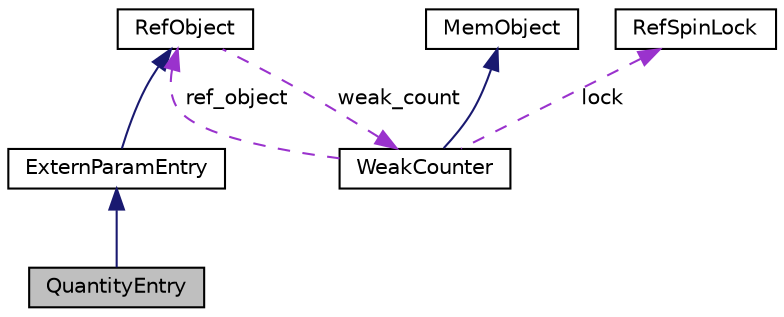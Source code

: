 digraph "QuantityEntry"
{
  edge [fontname="Helvetica",fontsize="10",labelfontname="Helvetica",labelfontsize="10"];
  node [fontname="Helvetica",fontsize="10",shape=record];
  Node1 [label="QuantityEntry",height=0.2,width=0.4,color="black", fillcolor="grey75", style="filled", fontcolor="black"];
  Node2 -> Node1 [dir="back",color="midnightblue",fontsize="10",style="solid",fontname="Helvetica"];
  Node2 [label="ExternParamEntry",height=0.2,width=0.4,color="black", fillcolor="white", style="filled",URL="$class_extern_param_entry.html"];
  Node3 -> Node2 [dir="back",color="midnightblue",fontsize="10",style="solid",fontname="Helvetica"];
  Node3 [label="RefObject",height=0.2,width=0.4,color="black", fillcolor="white", style="filled",URL="$class_ref_object.html"];
  Node4 -> Node3 [dir="back",color="darkorchid3",fontsize="10",style="dashed",label=" weak_count" ,fontname="Helvetica"];
  Node4 [label="WeakCounter",height=0.2,width=0.4,color="black", fillcolor="white", style="filled",URL="$class_weak_counter.html",tooltip="WeakCounter. "];
  Node5 -> Node4 [dir="back",color="midnightblue",fontsize="10",style="solid",fontname="Helvetica"];
  Node5 [label="MemObject",height=0.2,width=0.4,color="black", fillcolor="white", style="filled",URL="$class_mem_object.html"];
  Node6 -> Node4 [dir="back",color="darkorchid3",fontsize="10",style="dashed",label=" lock" ,fontname="Helvetica"];
  Node6 [label="RefSpinLock",height=0.2,width=0.4,color="black", fillcolor="white", style="filled",URL="$class_ref_spin_lock.html"];
  Node3 -> Node4 [dir="back",color="darkorchid3",fontsize="10",style="dashed",label=" ref_object" ,fontname="Helvetica"];
}
